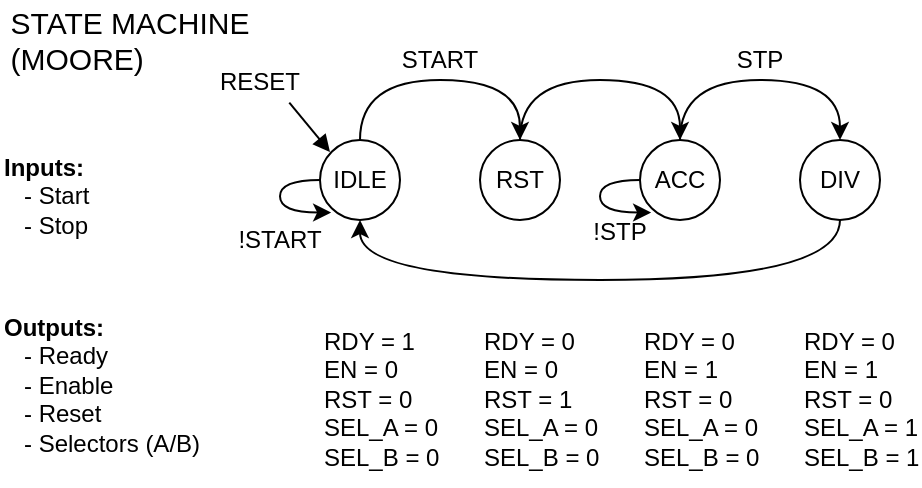 <mxfile version="13.10.9" type="device"><diagram id="kGkGVdUREGS1TtNxI0LP" name="Page-1"><mxGraphModel dx="865" dy="437" grid="1" gridSize="10" guides="1" tooltips="1" connect="1" arrows="1" fold="1" page="1" pageScale="1" pageWidth="827" pageHeight="1169" math="0" shadow="0"><root><mxCell id="0"/><mxCell id="1" parent="0"/><mxCell id="OVQdxP1hBJxxtMNUPfbq-13" style="edgeStyle=orthogonalEdgeStyle;orthogonalLoop=1;jettySize=auto;html=1;exitX=0.5;exitY=0;exitDx=0;exitDy=0;entryX=0.5;entryY=0;entryDx=0;entryDy=0;curved=1;fontSize=12;" edge="1" parent="1" source="OVQdxP1hBJxxtMNUPfbq-7" target="OVQdxP1hBJxxtMNUPfbq-9"><mxGeometry relative="1" as="geometry"><Array as="points"><mxPoint x="380" y="490"/><mxPoint x="460" y="490"/></Array></mxGeometry></mxCell><mxCell id="OVQdxP1hBJxxtMNUPfbq-7" value="&lt;font style=&quot;font-size: 12px;&quot;&gt;IDLE&lt;/font&gt;" style="ellipse;whiteSpace=wrap;html=1;shadow=0;glass=0;labelBackgroundColor=#ffffff;sketch=0;fontSize=12;" vertex="1" parent="1"><mxGeometry x="360" y="520" width="40" height="40" as="geometry"/></mxCell><mxCell id="OVQdxP1hBJxxtMNUPfbq-8" style="orthogonalLoop=1;jettySize=auto;html=1;exitX=0;exitY=0;exitDx=0;exitDy=0;entryX=0.069;entryY=0.213;entryDx=0;entryDy=0;entryPerimeter=0;startArrow=block;startFill=1;endArrow=none;endFill=0;fontSize=12;fontColor=#4D4D4D;rounded=0;" edge="1" parent="1"><mxGeometry relative="1" as="geometry"><mxPoint x="344.65" y="501.35" as="targetPoint"/><mxPoint x="364.998" y="525.998" as="sourcePoint"/></mxGeometry></mxCell><mxCell id="OVQdxP1hBJxxtMNUPfbq-14" style="edgeStyle=orthogonalEdgeStyle;orthogonalLoop=1;jettySize=auto;html=1;exitX=0.5;exitY=0;exitDx=0;exitDy=0;entryX=0.5;entryY=0;entryDx=0;entryDy=0;curved=1;fontSize=12;" edge="1" parent="1" source="OVQdxP1hBJxxtMNUPfbq-9" target="OVQdxP1hBJxxtMNUPfbq-10"><mxGeometry relative="1" as="geometry"><Array as="points"><mxPoint x="460" y="490"/><mxPoint x="540" y="490"/></Array></mxGeometry></mxCell><mxCell id="OVQdxP1hBJxxtMNUPfbq-9" value="&lt;font style=&quot;font-size: 12px;&quot;&gt;RST&lt;/font&gt;" style="ellipse;whiteSpace=wrap;html=1;shadow=0;glass=0;labelBackgroundColor=#ffffff;sketch=0;fontSize=12;" vertex="1" parent="1"><mxGeometry x="440" y="520" width="40" height="40" as="geometry"/></mxCell><mxCell id="OVQdxP1hBJxxtMNUPfbq-27" style="edgeStyle=orthogonalEdgeStyle;curved=1;orthogonalLoop=1;jettySize=auto;html=1;exitX=0.5;exitY=0;exitDx=0;exitDy=0;entryX=0.5;entryY=0;entryDx=0;entryDy=0;strokeColor=#000000;fontColor=#000000;fontSize=12;" edge="1" parent="1" source="OVQdxP1hBJxxtMNUPfbq-10" target="OVQdxP1hBJxxtMNUPfbq-11"><mxGeometry relative="1" as="geometry"><Array as="points"><mxPoint x="540" y="490"/><mxPoint x="620" y="490"/></Array></mxGeometry></mxCell><mxCell id="OVQdxP1hBJxxtMNUPfbq-10" value="&lt;font style=&quot;font-size: 12px;&quot;&gt;ACC&lt;/font&gt;" style="ellipse;whiteSpace=wrap;html=1;shadow=0;glass=0;labelBackgroundColor=#ffffff;sketch=0;fontSize=12;" vertex="1" parent="1"><mxGeometry x="520" y="520" width="40" height="40" as="geometry"/></mxCell><mxCell id="OVQdxP1hBJxxtMNUPfbq-28" style="edgeStyle=orthogonalEdgeStyle;curved=1;orthogonalLoop=1;jettySize=auto;html=1;exitX=0.5;exitY=1;exitDx=0;exitDy=0;entryX=0.5;entryY=1;entryDx=0;entryDy=0;strokeColor=#000000;fontColor=#000000;fontSize=12;" edge="1" parent="1" source="OVQdxP1hBJxxtMNUPfbq-11" target="OVQdxP1hBJxxtMNUPfbq-7"><mxGeometry relative="1" as="geometry"><Array as="points"><mxPoint x="620" y="590"/><mxPoint x="380" y="590"/></Array></mxGeometry></mxCell><mxCell id="OVQdxP1hBJxxtMNUPfbq-11" value="&lt;font style=&quot;font-size: 12px;&quot;&gt;DIV&lt;/font&gt;" style="ellipse;whiteSpace=wrap;html=1;shadow=0;glass=0;labelBackgroundColor=#ffffff;sketch=0;fontSize=12;" vertex="1" parent="1"><mxGeometry x="600" y="520" width="40" height="40" as="geometry"/></mxCell><mxCell id="OVQdxP1hBJxxtMNUPfbq-16" value="&lt;font style=&quot;font-size: 12px;&quot;&gt;START&lt;/font&gt;" style="text;html=1;strokeColor=none;fillColor=none;align=center;verticalAlign=middle;whiteSpace=wrap;rounded=0;fontColor=#000000;fontSize=12;" vertex="1" parent="1"><mxGeometry x="400" y="470" width="40" height="20" as="geometry"/></mxCell><mxCell id="OVQdxP1hBJxxtMNUPfbq-18" value="&lt;font style=&quot;font-size: 12px;&quot;&gt;!START&lt;/font&gt;" style="text;html=1;strokeColor=none;fillColor=none;align=center;verticalAlign=middle;whiteSpace=wrap;rounded=0;fontColor=#000000;fontSize=12;" vertex="1" parent="1"><mxGeometry x="320" y="560" width="40" height="20" as="geometry"/></mxCell><mxCell id="OVQdxP1hBJxxtMNUPfbq-20" value="&lt;span style=&quot;font-size: 12px;&quot;&gt;&lt;b style=&quot;font-size: 12px;&quot;&gt;Inputs:&amp;nbsp;&amp;nbsp;&lt;/b&gt;&lt;br style=&quot;font-size: 12px;&quot;&gt;&amp;nbsp; &amp;nbsp;- Start&amp;nbsp;&lt;br style=&quot;font-size: 12px;&quot;&gt;&amp;nbsp; &amp;nbsp;- Stop&lt;br style=&quot;font-size: 12px;&quot;&gt;&lt;/span&gt;" style="text;html=1;strokeColor=none;fillColor=none;align=left;verticalAlign=top;whiteSpace=wrap;rounded=0;fontColor=#000000;fontSize=12;" vertex="1" parent="1"><mxGeometry x="200" y="520" width="100" height="80" as="geometry"/></mxCell><mxCell id="OVQdxP1hBJxxtMNUPfbq-21" value="&lt;span style=&quot;font-size: 12px;&quot;&gt;&lt;b style=&quot;font-size: 12px;&quot;&gt;Outputs:&amp;nbsp;&amp;nbsp;&lt;/b&gt;&lt;br style=&quot;font-size: 12px;&quot;&gt;&amp;nbsp; &amp;nbsp;- Ready&lt;br style=&quot;font-size: 12px;&quot;&gt;&amp;nbsp; &amp;nbsp;- Enable&lt;br style=&quot;font-size: 12px;&quot;&gt;&amp;nbsp; &amp;nbsp;- Reset&lt;br style=&quot;font-size: 12px;&quot;&gt;&amp;nbsp; &amp;nbsp;- Selectors (A/B)&lt;br style=&quot;font-size: 12px;&quot;&gt;&lt;br style=&quot;font-size: 12px;&quot;&gt;&lt;/span&gt;" style="text;html=1;strokeColor=none;fillColor=none;align=left;verticalAlign=top;whiteSpace=wrap;rounded=0;fontColor=#000000;fontSize=12;" vertex="1" parent="1"><mxGeometry x="200" y="600" width="130" height="80" as="geometry"/></mxCell><mxCell id="OVQdxP1hBJxxtMNUPfbq-22" value="&lt;span style=&quot;font-size: 12px;&quot;&gt;RDY = 0&lt;br style=&quot;font-size: 12px;&quot;&gt;EN = 0&lt;br style=&quot;font-size: 12px;&quot;&gt;RST = 1&lt;br style=&quot;font-size: 12px;&quot;&gt;SEL_A = 0&lt;br style=&quot;font-size: 12px;&quot;&gt;SEL_B = 0&lt;br style=&quot;font-size: 12px;&quot;&gt;&lt;/span&gt;" style="text;html=1;strokeColor=none;fillColor=none;align=left;verticalAlign=top;whiteSpace=wrap;rounded=0;fontColor=#000000;fontSize=12;" vertex="1" parent="1"><mxGeometry x="440" y="607" width="60" height="80" as="geometry"/></mxCell><mxCell id="OVQdxP1hBJxxtMNUPfbq-23" value="&lt;span style=&quot;font-size: 12px;&quot;&gt;RDY = 0&lt;br style=&quot;font-size: 12px;&quot;&gt;EN = 1&lt;br style=&quot;font-size: 12px;&quot;&gt;RST = 0&lt;br style=&quot;font-size: 12px;&quot;&gt;SEL_A = 0&lt;br style=&quot;font-size: 12px;&quot;&gt;SEL_B = 0&lt;br style=&quot;font-size: 12px;&quot;&gt;&lt;/span&gt;" style="text;html=1;strokeColor=none;fillColor=none;align=left;verticalAlign=top;whiteSpace=wrap;rounded=0;fontColor=#000000;fontSize=12;" vertex="1" parent="1"><mxGeometry x="520" y="607" width="60" height="80" as="geometry"/></mxCell><mxCell id="OVQdxP1hBJxxtMNUPfbq-24" value="&lt;span style=&quot;font-size: 12px;&quot;&gt;RDY = 0&lt;br style=&quot;font-size: 12px;&quot;&gt;EN = 1&lt;br style=&quot;font-size: 12px;&quot;&gt;RST = 0&lt;br style=&quot;font-size: 12px;&quot;&gt;SEL_A = 1&lt;br style=&quot;font-size: 12px;&quot;&gt;SEL_B = 1&lt;br style=&quot;font-size: 12px;&quot;&gt;&lt;/span&gt;" style="text;html=1;strokeColor=none;fillColor=none;align=left;verticalAlign=top;whiteSpace=wrap;rounded=0;fontColor=#000000;fontSize=12;" vertex="1" parent="1"><mxGeometry x="600" y="607" width="60" height="80" as="geometry"/></mxCell><mxCell id="OVQdxP1hBJxxtMNUPfbq-26" value="&lt;span style=&quot;font-size: 12px;&quot;&gt;RDY = 1&lt;br style=&quot;font-size: 12px;&quot;&gt;EN = 0&lt;br style=&quot;font-size: 12px;&quot;&gt;RST = 0&lt;br style=&quot;font-size: 12px;&quot;&gt;SEL_A = 0&lt;br style=&quot;font-size: 12px;&quot;&gt;SEL_B = 0&lt;br style=&quot;font-size: 12px;&quot;&gt;&lt;/span&gt;" style="text;html=1;strokeColor=none;fillColor=none;align=left;verticalAlign=top;whiteSpace=wrap;rounded=0;fontColor=#000000;fontSize=12;" vertex="1" parent="1"><mxGeometry x="360" y="607" width="60" height="80" as="geometry"/></mxCell><mxCell id="OVQdxP1hBJxxtMNUPfbq-31" style="edgeStyle=orthogonalEdgeStyle;curved=1;orthogonalLoop=1;jettySize=auto;html=1;exitX=0;exitY=0.5;exitDx=0;exitDy=0;strokeColor=#000000;fontColor=#000000;entryX=0.139;entryY=0.907;entryDx=0;entryDy=0;entryPerimeter=0;fontSize=12;" edge="1" parent="1"><mxGeometry relative="1" as="geometry"><mxPoint x="360" y="540" as="sourcePoint"/><mxPoint x="365.56" y="556.28" as="targetPoint"/><Array as="points"><mxPoint x="340" y="540"/><mxPoint x="340" y="556"/></Array></mxGeometry></mxCell><mxCell id="OVQdxP1hBJxxtMNUPfbq-32" style="edgeStyle=orthogonalEdgeStyle;curved=1;orthogonalLoop=1;jettySize=auto;html=1;exitX=0;exitY=0.5;exitDx=0;exitDy=0;strokeColor=#000000;fontColor=#000000;entryX=0.139;entryY=0.907;entryDx=0;entryDy=0;entryPerimeter=0;fontSize=12;" edge="1" parent="1"><mxGeometry relative="1" as="geometry"><mxPoint x="520" y="540" as="sourcePoint"/><mxPoint x="525.56" y="556.28" as="targetPoint"/><Array as="points"><mxPoint x="500" y="540"/><mxPoint x="500" y="556"/></Array></mxGeometry></mxCell><mxCell id="OVQdxP1hBJxxtMNUPfbq-33" value="&lt;font style=&quot;font-size: 12px;&quot;&gt;!STP&lt;/font&gt;" style="text;html=1;strokeColor=none;fillColor=none;align=center;verticalAlign=middle;whiteSpace=wrap;rounded=0;fontColor=#000000;fontSize=12;" vertex="1" parent="1"><mxGeometry x="490" y="556" width="40" height="20" as="geometry"/></mxCell><mxCell id="OVQdxP1hBJxxtMNUPfbq-34" value="&lt;font style=&quot;font-size: 12px;&quot;&gt;STP&lt;/font&gt;" style="text;html=1;strokeColor=none;fillColor=none;align=center;verticalAlign=middle;whiteSpace=wrap;rounded=0;fontColor=#000000;fontSize=12;" vertex="1" parent="1"><mxGeometry x="560" y="470" width="40" height="20" as="geometry"/></mxCell><mxCell id="OVQdxP1hBJxxtMNUPfbq-35" value="&lt;font style=&quot;font-size: 12px;&quot;&gt;RESET&lt;/font&gt;" style="text;html=1;strokeColor=none;fillColor=none;align=center;verticalAlign=middle;whiteSpace=wrap;rounded=0;fontColor=#000000;fontSize=12;" vertex="1" parent="1"><mxGeometry x="310" y="481" width="40" height="20" as="geometry"/></mxCell><mxCell id="OVQdxP1hBJxxtMNUPfbq-36" value="&lt;font style=&quot;font-size: 15px&quot;&gt;STATE MACHINE&lt;br&gt;&lt;div style=&quot;text-align: left&quot;&gt;&lt;span&gt;(MOORE)&lt;/span&gt;&lt;/div&gt;&lt;/font&gt;" style="text;html=1;strokeColor=none;fillColor=none;align=center;verticalAlign=middle;whiteSpace=wrap;rounded=0;fontColor=#000000;" vertex="1" parent="1"><mxGeometry x="200" y="450" width="130" height="40" as="geometry"/></mxCell></root></mxGraphModel></diagram></mxfile>